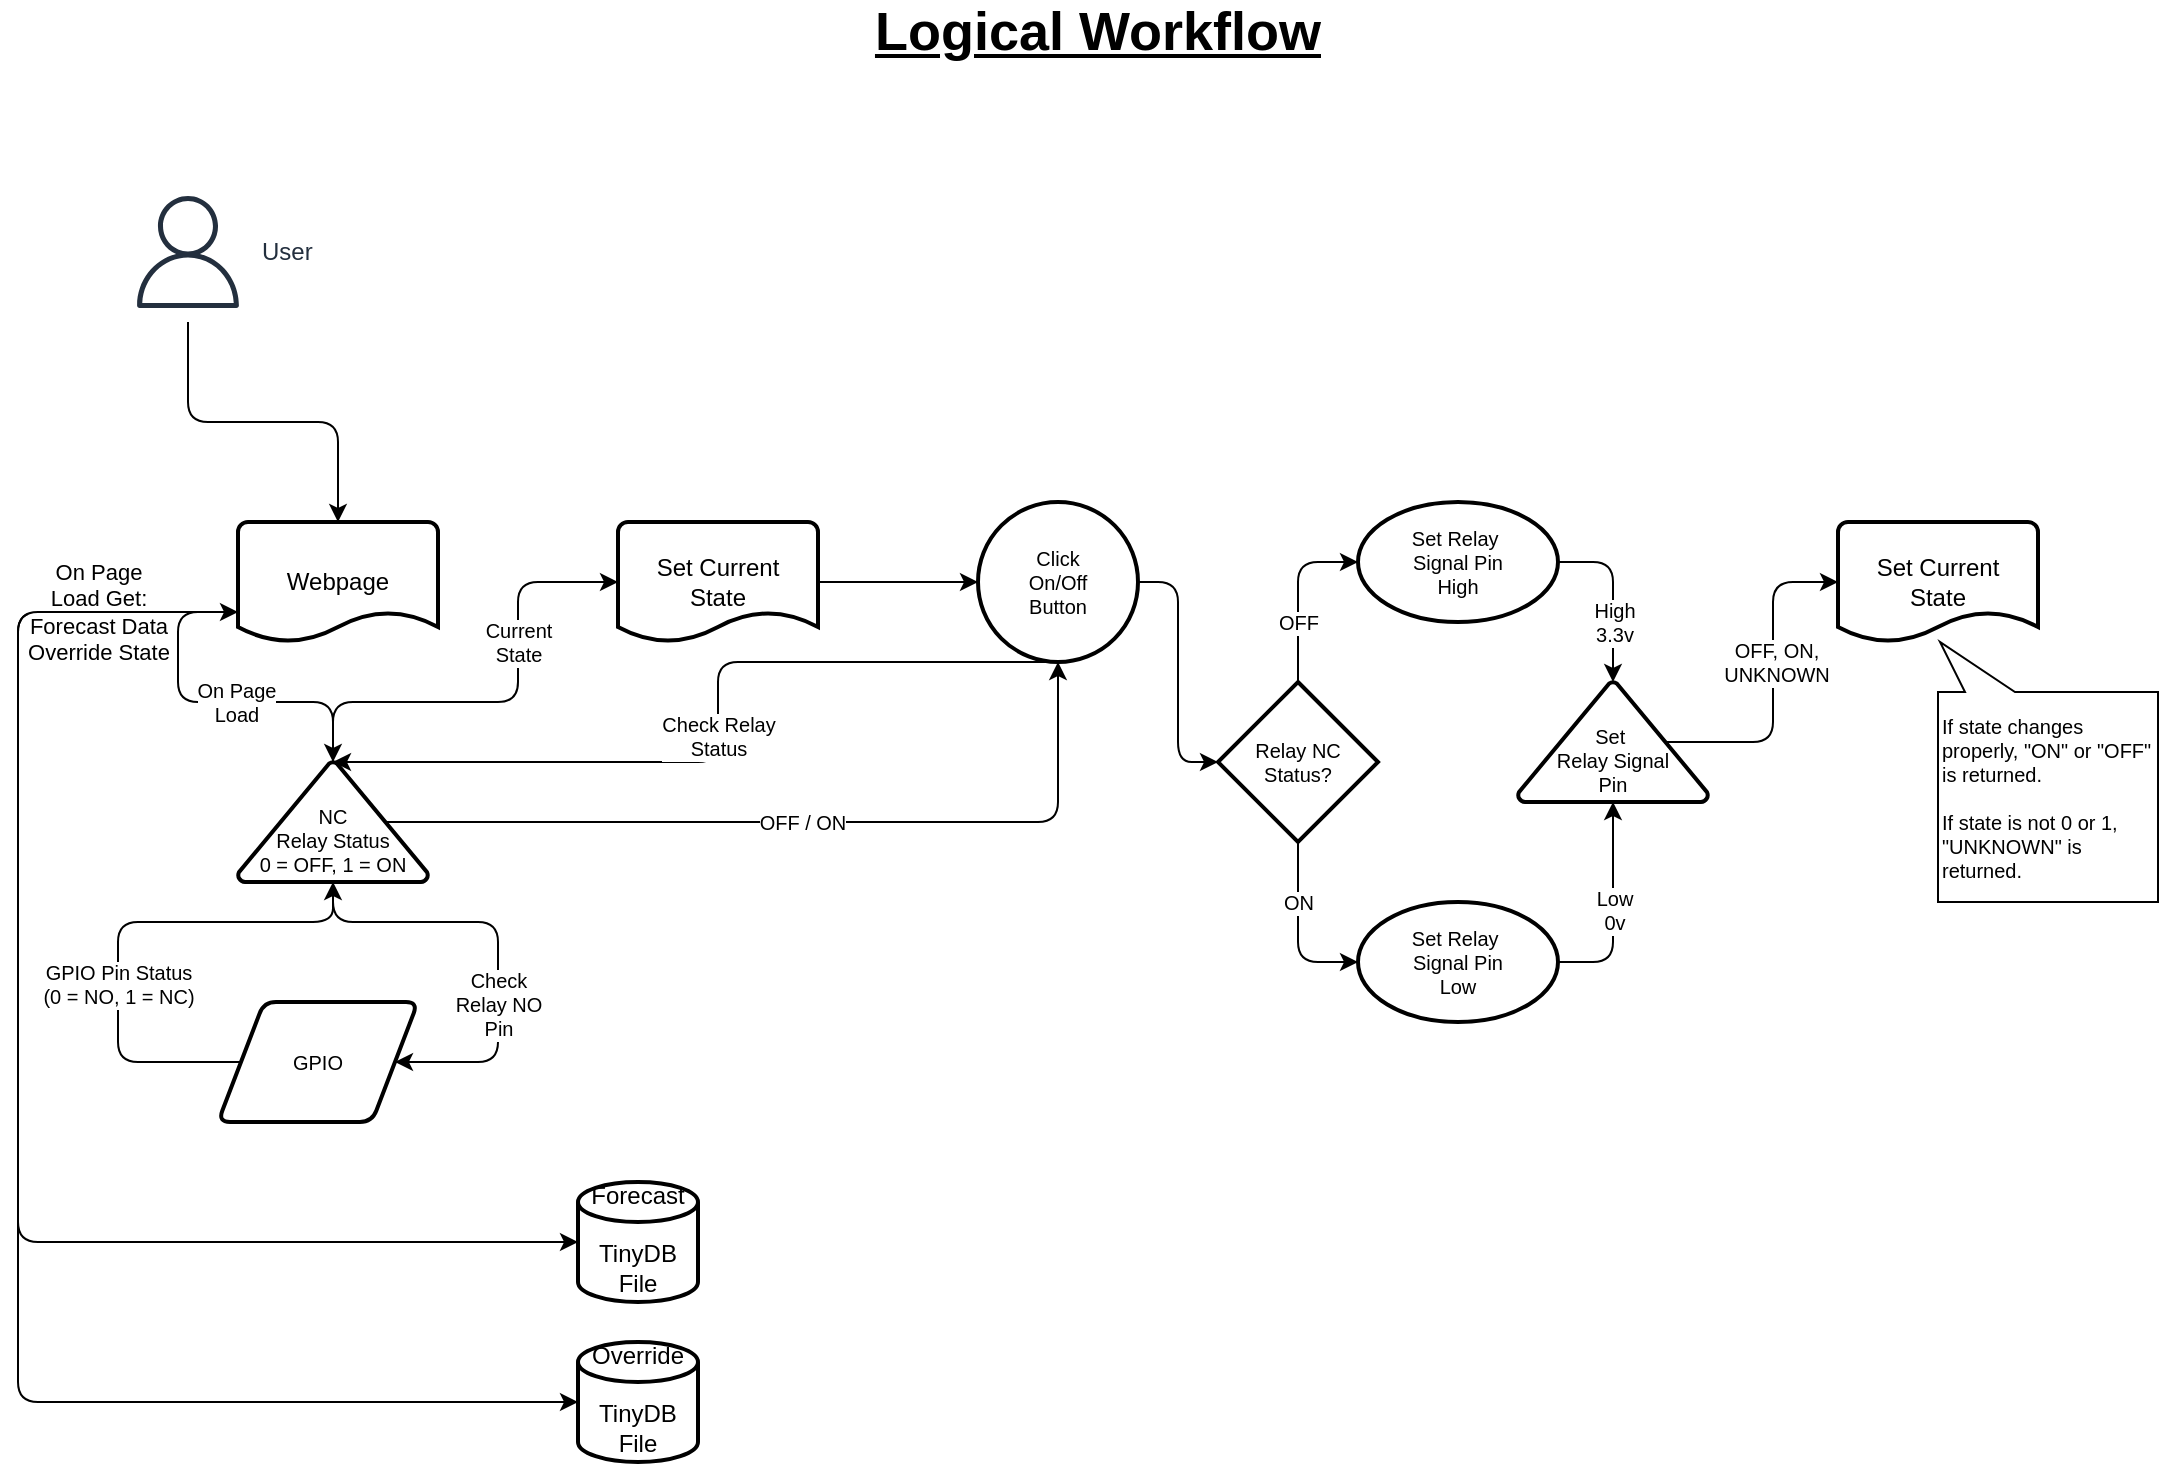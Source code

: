 <mxfile>
    <diagram id="zkeNGdhSfesGwRykPjvr" name="Page-1">
        <mxGraphModel dx="1717" dy="823" grid="1" gridSize="10" guides="1" tooltips="1" connect="1" arrows="1" fold="1" page="1" pageScale="1" pageWidth="1100" pageHeight="850" math="0" shadow="0">
            <root>
                <mxCell id="0"/>
                <mxCell id="1" parent="0"/>
                <mxCell id="14" value="On Page&lt;br&gt;Load" style="edgeStyle=orthogonalEdgeStyle;html=1;exitX=0;exitY=0.75;exitDx=0;exitDy=0;exitPerimeter=0;entryX=0.5;entryY=0;entryDx=0;entryDy=0;entryPerimeter=0;fontSize=10;" parent="1" source="2" target="6" edge="1">
                    <mxGeometry x="0.134" relative="1" as="geometry">
                        <Array as="points">
                            <mxPoint x="90" y="345"/>
                            <mxPoint x="90" y="390"/>
                            <mxPoint x="168" y="390"/>
                        </Array>
                        <mxPoint as="offset"/>
                    </mxGeometry>
                </mxCell>
                <mxCell id="41" value="On Page&lt;br&gt;Load Get:&lt;br&gt;Forecast Data&lt;br&gt;Override State" style="edgeStyle=elbowEdgeStyle;html=1;exitX=0;exitY=0.75;exitDx=0;exitDy=0;exitPerimeter=0;entryX=0;entryY=0.5;entryDx=0;entryDy=0;entryPerimeter=0;startArrow=classic;startFill=1;" parent="1" source="2" target="40" edge="1">
                    <mxGeometry x="-0.801" relative="1" as="geometry">
                        <Array as="points">
                            <mxPoint x="10" y="510"/>
                        </Array>
                        <mxPoint as="offset"/>
                    </mxGeometry>
                </mxCell>
                <mxCell id="43" style="edgeStyle=elbowEdgeStyle;html=1;exitX=0;exitY=0.75;exitDx=0;exitDy=0;exitPerimeter=0;entryX=0;entryY=0.5;entryDx=0;entryDy=0;entryPerimeter=0;" edge="1" parent="1" source="2" target="42">
                    <mxGeometry relative="1" as="geometry">
                        <Array as="points">
                            <mxPoint x="10" y="540"/>
                        </Array>
                    </mxGeometry>
                </mxCell>
                <mxCell id="2" value="Webpage" style="strokeWidth=2;html=1;shape=mxgraph.flowchart.document2;whiteSpace=wrap;size=0.25;" parent="1" vertex="1">
                    <mxGeometry x="120" y="300" width="100" height="60" as="geometry"/>
                </mxCell>
                <mxCell id="19" value="Check Relay&lt;br&gt;Status" style="edgeStyle=orthogonalEdgeStyle;html=1;exitX=0.5;exitY=1;exitDx=0;exitDy=0;entryX=0.5;entryY=0;entryDx=0;entryDy=0;entryPerimeter=0;fontSize=10;startArrow=none;startFill=0;" parent="1" source="3" target="6" edge="1">
                    <mxGeometry relative="1" as="geometry">
                        <Array as="points">
                            <mxPoint x="360" y="370"/>
                            <mxPoint x="360" y="420"/>
                        </Array>
                    </mxGeometry>
                </mxCell>
                <mxCell id="31" style="edgeStyle=orthogonalEdgeStyle;html=1;exitX=1;exitY=0.5;exitDx=0;exitDy=0;exitPerimeter=0;entryX=0;entryY=0.5;entryDx=0;entryDy=0;entryPerimeter=0;fontSize=10;startArrow=none;startFill=0;" parent="1" source="3" target="22" edge="1">
                    <mxGeometry relative="1" as="geometry"/>
                </mxCell>
                <mxCell id="3" value="Click&lt;br&gt;On/Off&lt;br&gt;Button" style="strokeWidth=2;html=1;shape=mxgraph.flowchart.start_2;whiteSpace=wrap;fontSize=10;" parent="1" vertex="1">
                    <mxGeometry x="490" y="290" width="80" height="80" as="geometry"/>
                </mxCell>
                <mxCell id="15" value="Current&lt;br&gt;State" style="edgeStyle=orthogonalEdgeStyle;html=1;exitX=0.5;exitY=0;exitDx=0;exitDy=0;exitPerimeter=0;entryX=0;entryY=0.5;entryDx=0;entryDy=0;entryPerimeter=0;fontSize=10;" parent="1" source="6" target="11" edge="1">
                    <mxGeometry x="0.312" relative="1" as="geometry">
                        <Array as="points">
                            <mxPoint x="168" y="390"/>
                            <mxPoint x="260" y="390"/>
                            <mxPoint x="260" y="330"/>
                        </Array>
                        <mxPoint as="offset"/>
                    </mxGeometry>
                </mxCell>
                <mxCell id="16" value="Check&lt;br&gt;Relay NO&lt;br&gt;Pin" style="edgeStyle=orthogonalEdgeStyle;html=1;exitX=0.5;exitY=1;exitDx=0;exitDy=0;exitPerimeter=0;entryX=1;entryY=0.5;entryDx=0;entryDy=0;fontSize=10;" parent="1" source="6" target="8" edge="1">
                    <mxGeometry x="0.272" relative="1" as="geometry">
                        <Array as="points">
                            <mxPoint x="168" y="500"/>
                            <mxPoint x="250" y="500"/>
                            <mxPoint x="250" y="570"/>
                        </Array>
                        <mxPoint y="1" as="offset"/>
                    </mxGeometry>
                </mxCell>
                <mxCell id="21" value="OFF / ON" style="edgeStyle=orthogonalEdgeStyle;html=1;exitX=0.78;exitY=0.5;exitDx=0;exitDy=0;exitPerimeter=0;fontSize=10;startArrow=none;startFill=0;entryX=0.5;entryY=1;entryDx=0;entryDy=0;entryPerimeter=0;" parent="1" source="6" target="3" edge="1">
                    <mxGeometry relative="1" as="geometry">
                        <mxPoint x="670" y="450" as="targetPoint"/>
                    </mxGeometry>
                </mxCell>
                <mxCell id="6" value="&lt;font style=&quot;font-size: 10px&quot;&gt;NC&lt;br style=&quot;font-size: 10px&quot;&gt;&lt;/font&gt;Relay Status&lt;br&gt;0 = OFF, 1 = ON" style="strokeWidth=2;html=1;shape=mxgraph.flowchart.extract_or_measurement;whiteSpace=wrap;fontSize=10;labelPosition=center;verticalLabelPosition=middle;align=center;verticalAlign=bottom;" parent="1" vertex="1">
                    <mxGeometry x="120" y="420" width="95" height="60" as="geometry"/>
                </mxCell>
                <mxCell id="17" value="GPIO Pin Status&lt;br&gt;(0 = NO, 1 = NC)" style="edgeStyle=orthogonalEdgeStyle;html=1;exitX=0;exitY=0.5;exitDx=0;exitDy=0;fontSize=10;entryX=0.5;entryY=1;entryDx=0;entryDy=0;entryPerimeter=0;" parent="1" source="8" target="6" edge="1">
                    <mxGeometry x="-0.216" relative="1" as="geometry">
                        <mxPoint x="190" y="450" as="targetPoint"/>
                        <Array as="points">
                            <mxPoint x="60" y="570"/>
                            <mxPoint x="60" y="500"/>
                            <mxPoint x="168" y="500"/>
                        </Array>
                        <mxPoint y="1" as="offset"/>
                    </mxGeometry>
                </mxCell>
                <mxCell id="8" value="GPIO" style="shape=parallelogram;html=1;strokeWidth=2;perimeter=parallelogramPerimeter;whiteSpace=wrap;rounded=1;arcSize=12;size=0.23;fontSize=10;" parent="1" vertex="1">
                    <mxGeometry x="110" y="540" width="100" height="60" as="geometry"/>
                </mxCell>
                <mxCell id="13" value="" style="edgeStyle=orthogonalEdgeStyle;html=1;fontSize=10;" parent="1" source="11" target="3" edge="1">
                    <mxGeometry relative="1" as="geometry"/>
                </mxCell>
                <mxCell id="11" value="Set Current&lt;br&gt;State" style="strokeWidth=2;html=1;shape=mxgraph.flowchart.document2;whiteSpace=wrap;size=0.25;" parent="1" vertex="1">
                    <mxGeometry x="310" y="300" width="100" height="60" as="geometry"/>
                </mxCell>
                <mxCell id="24" value="OFF" style="edgeStyle=orthogonalEdgeStyle;html=1;fontSize=10;startArrow=none;startFill=0;entryX=0;entryY=0.5;entryDx=0;entryDy=0;entryPerimeter=0;" parent="1" source="22" target="23" edge="1">
                    <mxGeometry x="-0.333" relative="1" as="geometry">
                        <mxPoint as="offset"/>
                    </mxGeometry>
                </mxCell>
                <mxCell id="26" value="ON" style="edgeStyle=orthogonalEdgeStyle;html=1;fontSize=10;startArrow=none;startFill=0;entryX=0;entryY=0.5;entryDx=0;entryDy=0;entryPerimeter=0;" parent="1" source="22" target="25" edge="1">
                    <mxGeometry x="-0.333" relative="1" as="geometry">
                        <mxPoint x="670" y="530" as="targetPoint"/>
                        <mxPoint as="offset"/>
                    </mxGeometry>
                </mxCell>
                <mxCell id="22" value="Relay NC&lt;br&gt;Status?" style="strokeWidth=2;html=1;shape=mxgraph.flowchart.decision;whiteSpace=wrap;fontSize=10;" parent="1" vertex="1">
                    <mxGeometry x="610" y="380" width="80" height="80" as="geometry"/>
                </mxCell>
                <mxCell id="28" style="edgeStyle=orthogonalEdgeStyle;html=1;exitX=1;exitY=0.5;exitDx=0;exitDy=0;exitPerimeter=0;entryX=0.5;entryY=0;entryDx=0;entryDy=0;entryPerimeter=0;fontSize=10;startArrow=none;startFill=0;" parent="1" source="23" target="27" edge="1">
                    <mxGeometry relative="1" as="geometry"/>
                </mxCell>
                <mxCell id="30" value="High&lt;br&gt;3.3v" style="edgeLabel;html=1;align=center;verticalAlign=middle;resizable=0;points=[];fontSize=10;" parent="28" vertex="1" connectable="0">
                    <mxGeometry x="-0.326" relative="1" as="geometry">
                        <mxPoint y="28" as="offset"/>
                    </mxGeometry>
                </mxCell>
                <mxCell id="23" value="Set Relay&amp;nbsp;&lt;br&gt;Signal Pin&lt;br&gt;High" style="strokeWidth=2;html=1;shape=mxgraph.flowchart.start_1;whiteSpace=wrap;fontSize=10;" parent="1" vertex="1">
                    <mxGeometry x="680" y="290" width="100" height="60" as="geometry"/>
                </mxCell>
                <mxCell id="29" value="Low&lt;br&gt;0v" style="edgeStyle=orthogonalEdgeStyle;html=1;exitX=1;exitY=0.5;exitDx=0;exitDy=0;exitPerimeter=0;entryX=0.5;entryY=1;entryDx=0;entryDy=0;entryPerimeter=0;fontSize=10;startArrow=none;startFill=0;" parent="1" source="25" target="27" edge="1">
                    <mxGeometry relative="1" as="geometry"/>
                </mxCell>
                <mxCell id="25" value="Set Relay&amp;nbsp;&lt;br&gt;Signal Pin&lt;br&gt;Low" style="strokeWidth=2;html=1;shape=mxgraph.flowchart.start_1;whiteSpace=wrap;fontSize=10;" parent="1" vertex="1">
                    <mxGeometry x="680" y="490" width="100" height="60" as="geometry"/>
                </mxCell>
                <mxCell id="33" style="edgeStyle=orthogonalEdgeStyle;html=1;exitX=0.78;exitY=0.5;exitDx=0;exitDy=0;exitPerimeter=0;entryX=0;entryY=0.5;entryDx=0;entryDy=0;entryPerimeter=0;fontSize=10;startArrow=none;startFill=0;" parent="1" source="27" target="32" edge="1">
                    <mxGeometry relative="1" as="geometry"/>
                </mxCell>
                <mxCell id="34" value="OFF, ON,&lt;br&gt;UNKNOWN" style="edgeLabel;html=1;align=center;verticalAlign=middle;resizable=0;points=[];fontSize=10;" parent="33" vertex="1" connectable="0">
                    <mxGeometry x="-0.067" relative="1" as="geometry">
                        <mxPoint x="1" y="-16" as="offset"/>
                    </mxGeometry>
                </mxCell>
                <mxCell id="27" value="Set&amp;nbsp;&lt;br&gt;Relay Signal&lt;br&gt;Pin" style="strokeWidth=2;html=1;shape=mxgraph.flowchart.extract_or_measurement;whiteSpace=wrap;fontSize=10;labelPosition=center;verticalLabelPosition=middle;align=center;verticalAlign=bottom;" parent="1" vertex="1">
                    <mxGeometry x="760" y="380" width="95" height="60" as="geometry"/>
                </mxCell>
                <mxCell id="32" value="Set Current&lt;br&gt;State" style="strokeWidth=2;html=1;shape=mxgraph.flowchart.document2;whiteSpace=wrap;size=0.25;" parent="1" vertex="1">
                    <mxGeometry x="920" y="300" width="100" height="60" as="geometry"/>
                </mxCell>
                <mxCell id="35" value="If state changes properly, &quot;ON&quot; or &quot;OFF&quot; is returned.&lt;br&gt;&lt;br&gt;If state is not 0 or 1, &quot;UNKNOWN&quot; is returned." style="whiteSpace=wrap;html=1;shape=mxgraph.basic.rectCallout;dx=26;dy=25;boundedLbl=1;fontSize=10;flipH=0;flipV=1;align=left;" parent="1" vertex="1">
                    <mxGeometry x="970" y="360" width="110" height="130" as="geometry"/>
                </mxCell>
                <mxCell id="38" value="" style="edgeStyle=orthogonalEdgeStyle;html=1;fontSize=10;startArrow=none;startFill=0;" parent="1" source="36" target="2" edge="1">
                    <mxGeometry relative="1" as="geometry"/>
                </mxCell>
                <mxCell id="36" value="User" style="sketch=0;outlineConnect=0;fontColor=#232F3E;gradientColor=none;strokeColor=#232F3E;fillColor=#ffffff;dashed=0;verticalLabelPosition=middle;verticalAlign=middle;align=left;html=1;fontSize=12;fontStyle=0;aspect=fixed;shape=mxgraph.aws4.resourceIcon;resIcon=mxgraph.aws4.user;labelPosition=right;" parent="1" vertex="1">
                    <mxGeometry x="60" y="130" width="70" height="70" as="geometry"/>
                </mxCell>
                <mxCell id="39" value="Logical Workflow" style="text;html=1;strokeColor=none;fillColor=none;align=center;verticalAlign=middle;whiteSpace=wrap;rounded=0;fontSize=27;fontStyle=5" parent="1" vertex="1">
                    <mxGeometry x="415" y="40" width="270" height="30" as="geometry"/>
                </mxCell>
                <mxCell id="40" value="Forecast&lt;br&gt;&lt;br&gt;TinyDB&lt;br&gt;File" style="strokeWidth=2;html=1;shape=mxgraph.flowchart.database;whiteSpace=wrap;verticalAlign=bottom;" parent="1" vertex="1">
                    <mxGeometry x="290" y="630" width="60" height="60" as="geometry"/>
                </mxCell>
                <mxCell id="42" value="Override&lt;br&gt;&lt;br&gt;TinyDB&lt;br&gt;File" style="strokeWidth=2;html=1;shape=mxgraph.flowchart.database;whiteSpace=wrap;verticalAlign=bottom;" vertex="1" parent="1">
                    <mxGeometry x="290" y="710" width="60" height="60" as="geometry"/>
                </mxCell>
            </root>
        </mxGraphModel>
    </diagram>
</mxfile>